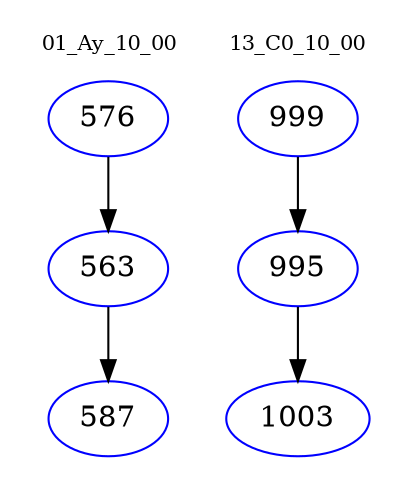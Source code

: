 digraph{
subgraph cluster_0 {
color = white
label = "01_Ay_10_00";
fontsize=10;
T0_576 [label="576", color="blue"]
T0_576 -> T0_563 [color="black"]
T0_563 [label="563", color="blue"]
T0_563 -> T0_587 [color="black"]
T0_587 [label="587", color="blue"]
}
subgraph cluster_1 {
color = white
label = "13_C0_10_00";
fontsize=10;
T1_999 [label="999", color="blue"]
T1_999 -> T1_995 [color="black"]
T1_995 [label="995", color="blue"]
T1_995 -> T1_1003 [color="black"]
T1_1003 [label="1003", color="blue"]
}
}
